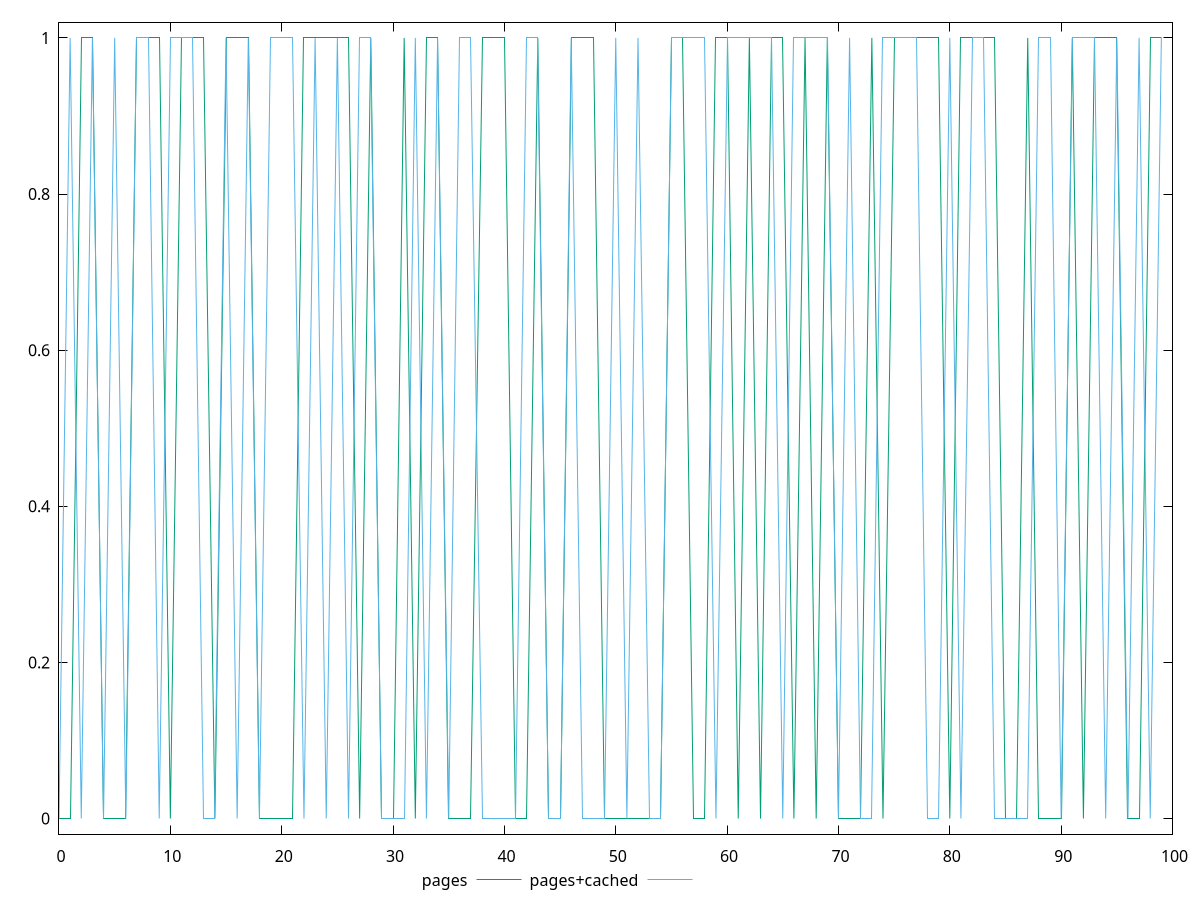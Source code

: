 $_empty <<EOF
EOF
$_pages <<EOF
0
0
1
1
0
0
0
1
1
1
0
1
1
1
0
1
1
1
0
0
0
0
1
1
1
1
1
0
1
0
0
1
0
1
1
0
0
0
1
1
1
0
0
1
0
0
1
1
1
0
0
0
0
0
0
1
1
0
0
1
1
0
1
0
1
1
0
1
0
1
0
0
0
1
0
1
1
1
1
1
0
1
1
1
1
0
0
1
0
0
0
1
0
1
1
1
0
0
1
1
EOF
$_pagesCached <<EOF
0
1
0
1
0
1
0
1
1
0
1
1
1
0
0
1
0
1
0
1
1
1
0
1
0
1
0
1
1
0
0
0
1
0
1
0
1
1
0
0
0
0
1
1
0
0
1
0
0
0
1
0
1
0
0
1
1
1
1
0
1
1
1
1
1
0
1
1
1
1
0
1
0
0
1
1
1
1
0
0
1
0
1
1
0
0
0
0
1
1
0
1
1
1
0
1
0
1
0
1
EOF
set key outside below
set terminal pngcairo
set output "report_00005_2020-11-02T22-26-11.212Z/third-party-summary/third-party-summary_empty_pages_pages+cached.png"
set yrange [-0.02:1.02]
plot $_empty title "empty" with line ,$_pages title "pages" with line ,$_pagesCached title "pages+cached" with line ,
